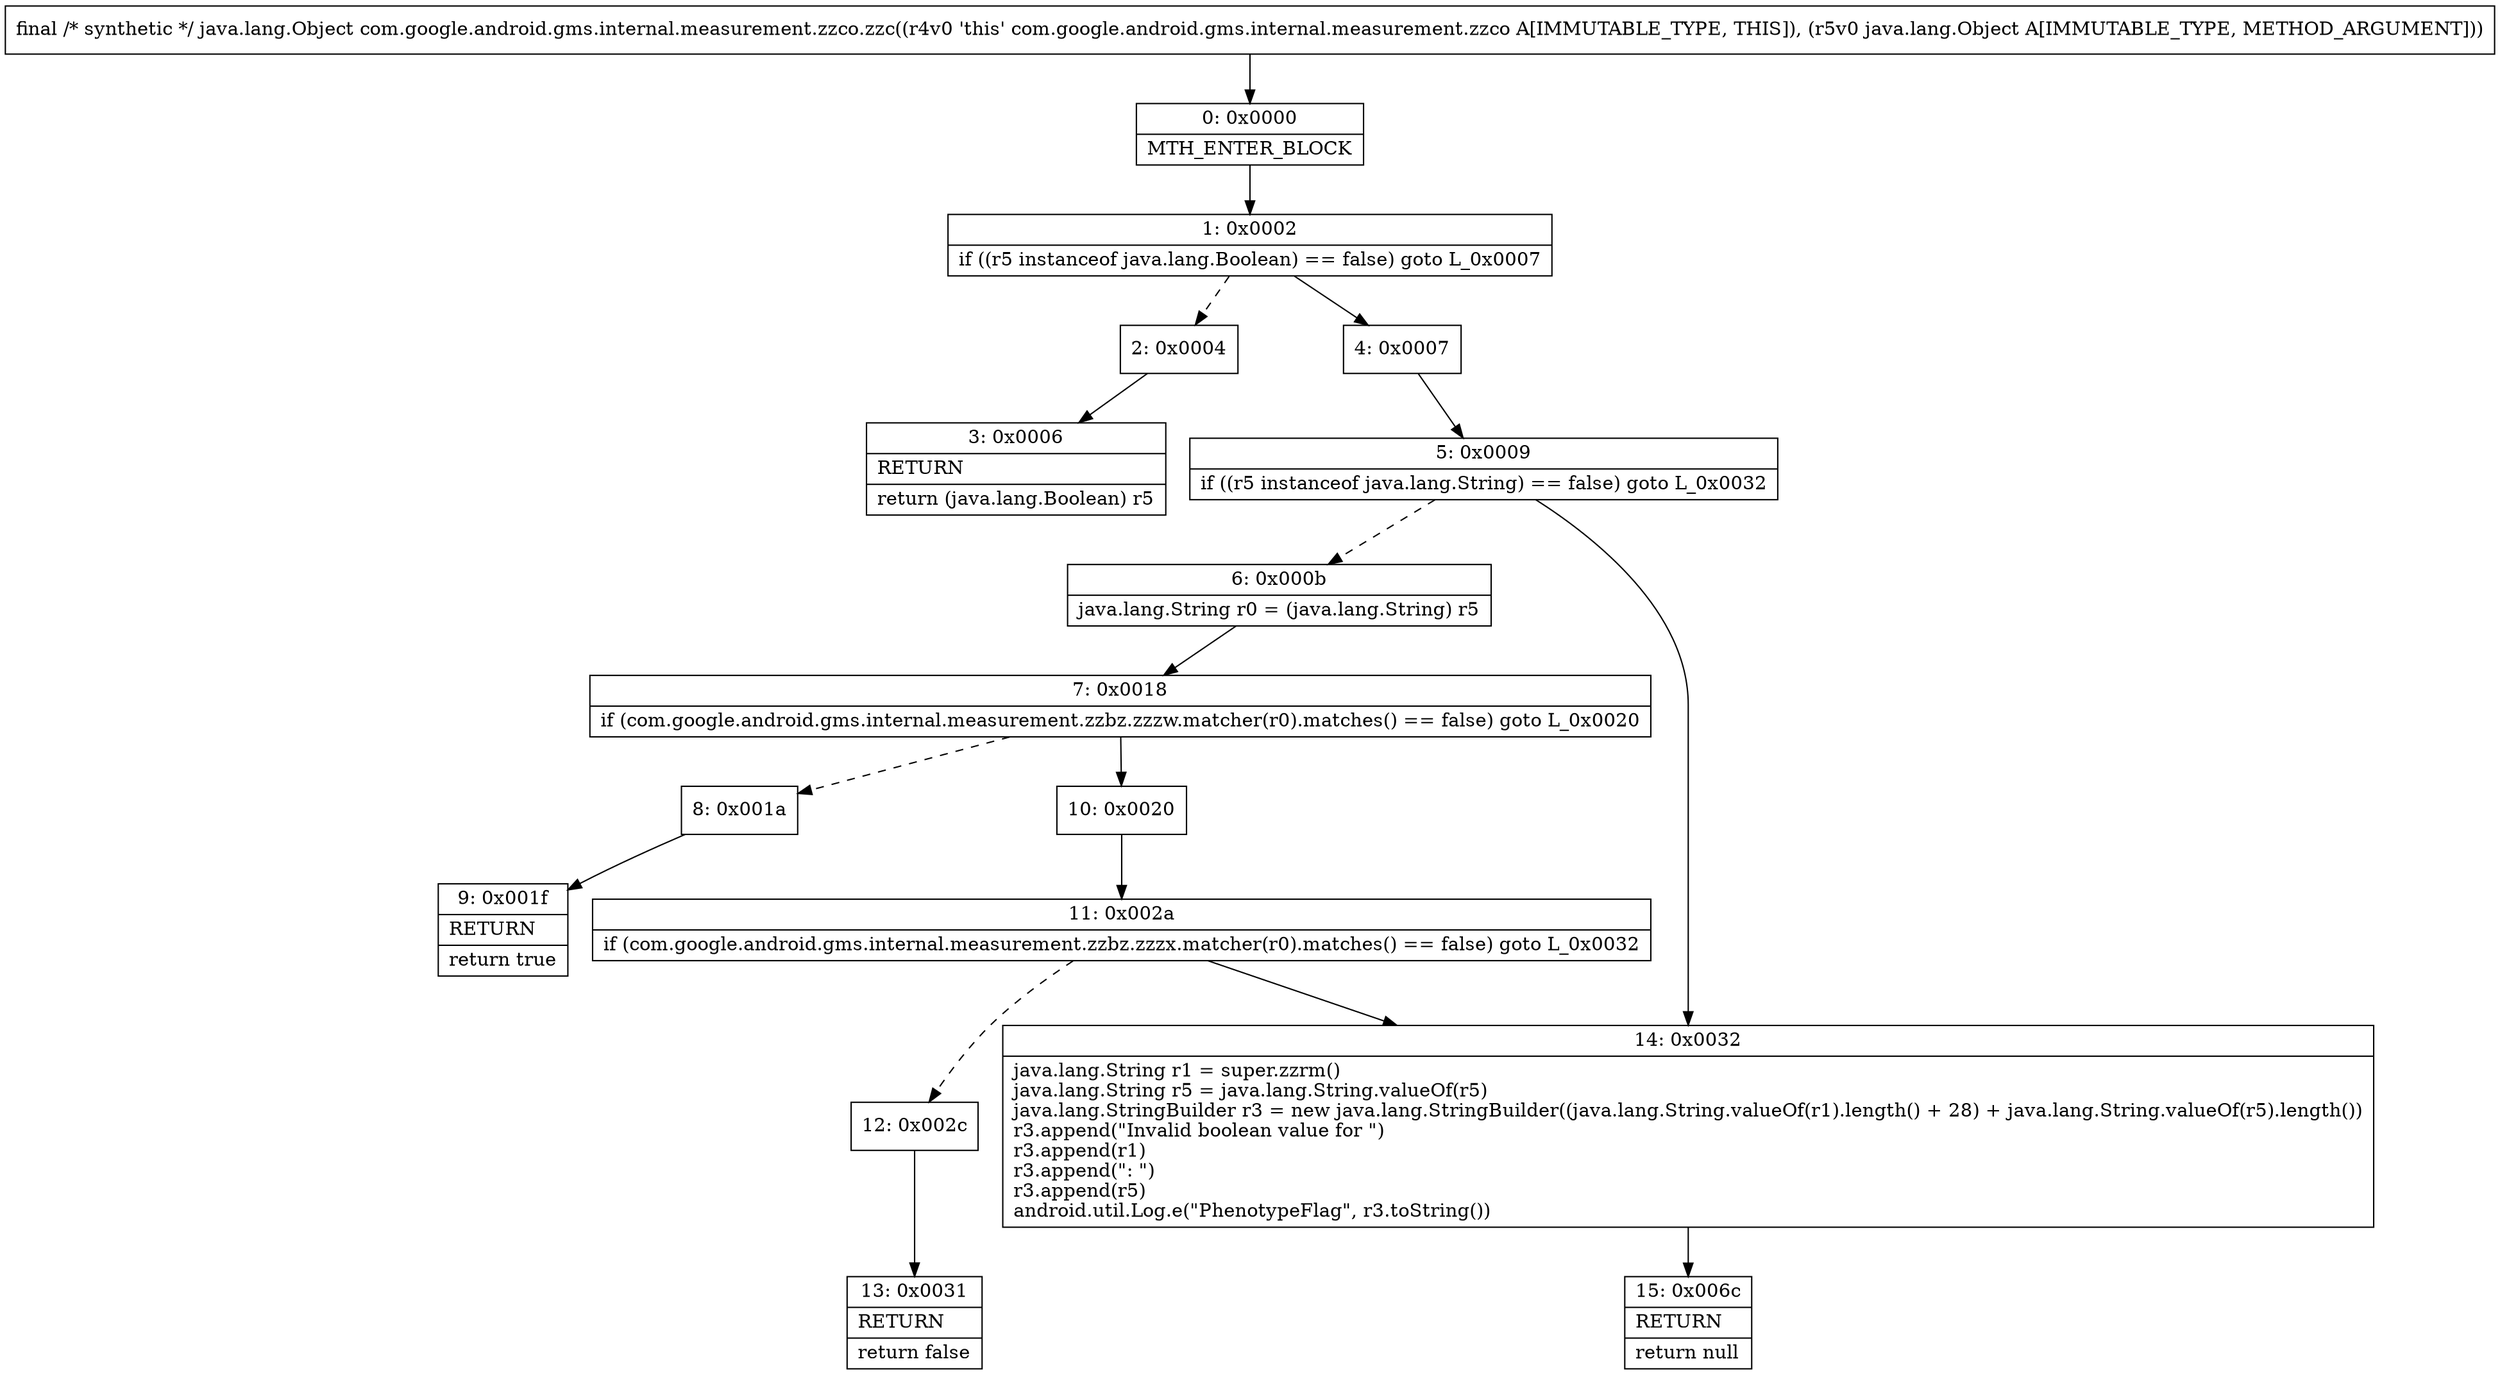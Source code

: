 digraph "CFG forcom.google.android.gms.internal.measurement.zzco.zzc(Ljava\/lang\/Object;)Ljava\/lang\/Object;" {
Node_0 [shape=record,label="{0\:\ 0x0000|MTH_ENTER_BLOCK\l}"];
Node_1 [shape=record,label="{1\:\ 0x0002|if ((r5 instanceof java.lang.Boolean) == false) goto L_0x0007\l}"];
Node_2 [shape=record,label="{2\:\ 0x0004}"];
Node_3 [shape=record,label="{3\:\ 0x0006|RETURN\l|return (java.lang.Boolean) r5\l}"];
Node_4 [shape=record,label="{4\:\ 0x0007}"];
Node_5 [shape=record,label="{5\:\ 0x0009|if ((r5 instanceof java.lang.String) == false) goto L_0x0032\l}"];
Node_6 [shape=record,label="{6\:\ 0x000b|java.lang.String r0 = (java.lang.String) r5\l}"];
Node_7 [shape=record,label="{7\:\ 0x0018|if (com.google.android.gms.internal.measurement.zzbz.zzzw.matcher(r0).matches() == false) goto L_0x0020\l}"];
Node_8 [shape=record,label="{8\:\ 0x001a}"];
Node_9 [shape=record,label="{9\:\ 0x001f|RETURN\l|return true\l}"];
Node_10 [shape=record,label="{10\:\ 0x0020}"];
Node_11 [shape=record,label="{11\:\ 0x002a|if (com.google.android.gms.internal.measurement.zzbz.zzzx.matcher(r0).matches() == false) goto L_0x0032\l}"];
Node_12 [shape=record,label="{12\:\ 0x002c}"];
Node_13 [shape=record,label="{13\:\ 0x0031|RETURN\l|return false\l}"];
Node_14 [shape=record,label="{14\:\ 0x0032|java.lang.String r1 = super.zzrm()\ljava.lang.String r5 = java.lang.String.valueOf(r5)\ljava.lang.StringBuilder r3 = new java.lang.StringBuilder((java.lang.String.valueOf(r1).length() + 28) + java.lang.String.valueOf(r5).length())\lr3.append(\"Invalid boolean value for \")\lr3.append(r1)\lr3.append(\": \")\lr3.append(r5)\landroid.util.Log.e(\"PhenotypeFlag\", r3.toString())\l}"];
Node_15 [shape=record,label="{15\:\ 0x006c|RETURN\l|return null\l}"];
MethodNode[shape=record,label="{final \/* synthetic *\/ java.lang.Object com.google.android.gms.internal.measurement.zzco.zzc((r4v0 'this' com.google.android.gms.internal.measurement.zzco A[IMMUTABLE_TYPE, THIS]), (r5v0 java.lang.Object A[IMMUTABLE_TYPE, METHOD_ARGUMENT])) }"];
MethodNode -> Node_0;
Node_0 -> Node_1;
Node_1 -> Node_2[style=dashed];
Node_1 -> Node_4;
Node_2 -> Node_3;
Node_4 -> Node_5;
Node_5 -> Node_6[style=dashed];
Node_5 -> Node_14;
Node_6 -> Node_7;
Node_7 -> Node_8[style=dashed];
Node_7 -> Node_10;
Node_8 -> Node_9;
Node_10 -> Node_11;
Node_11 -> Node_12[style=dashed];
Node_11 -> Node_14;
Node_12 -> Node_13;
Node_14 -> Node_15;
}

